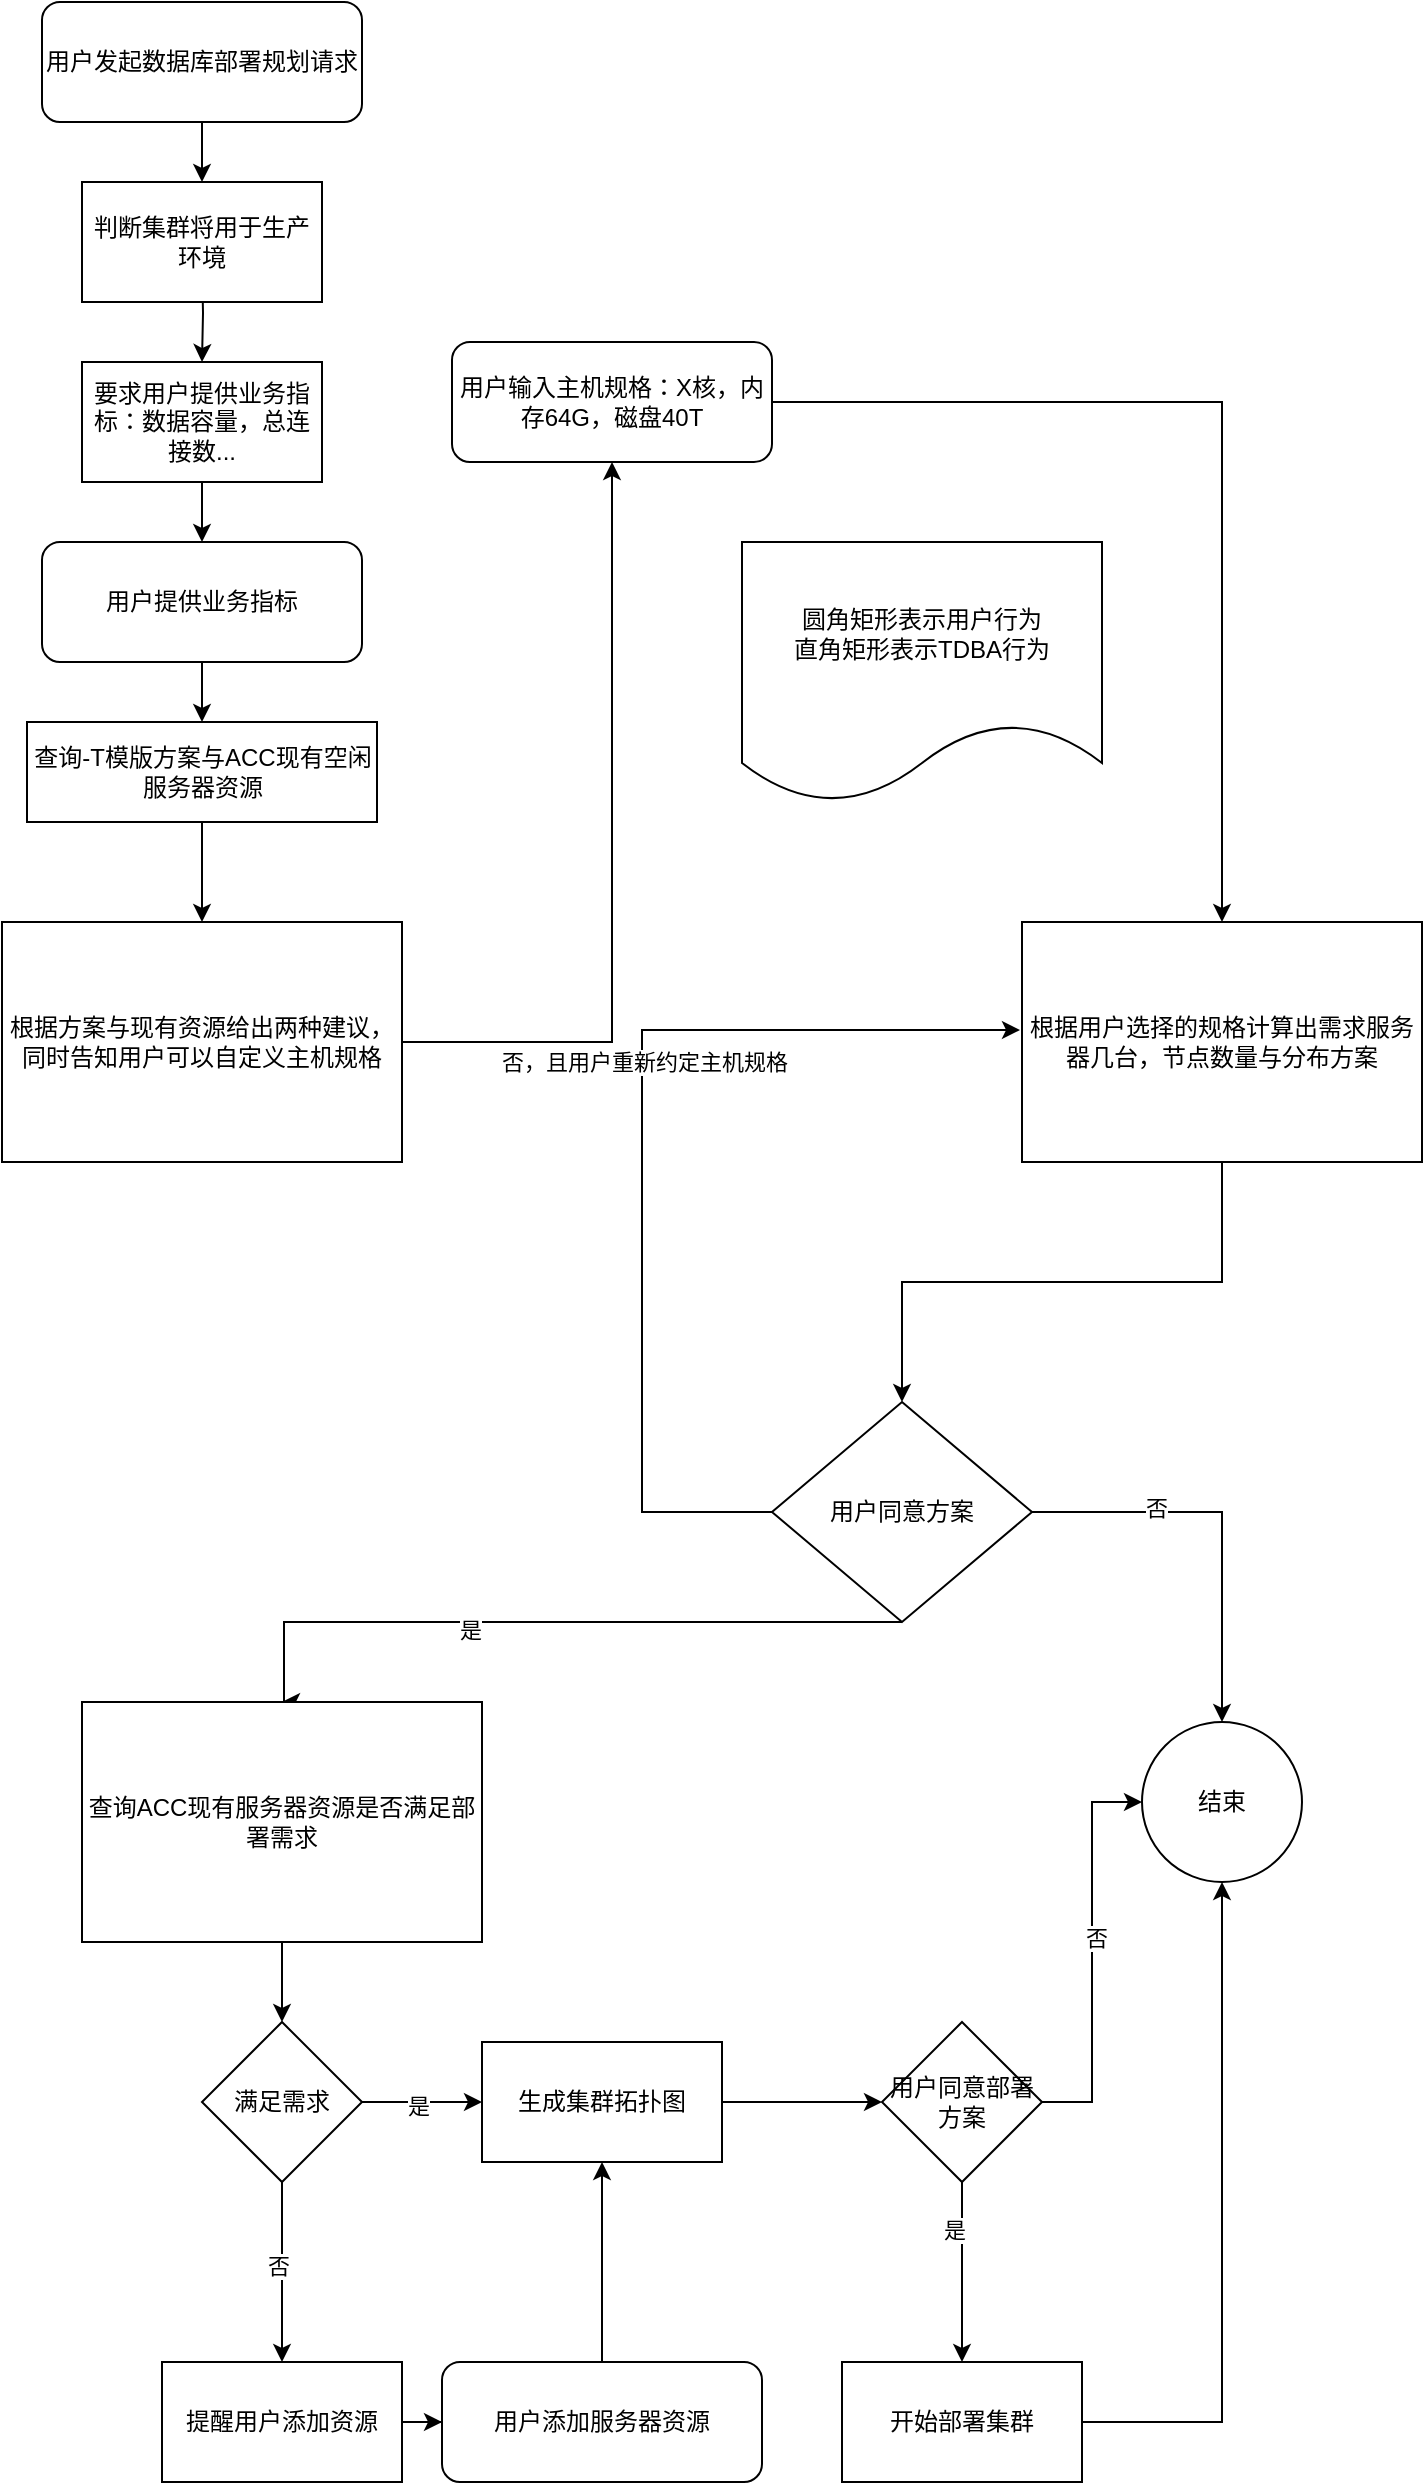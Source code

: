 <mxfile version="24.6.2" type="github">
  <diagram name="第 1 页" id="avmDc23T9HDgsjV4XYvA">
    <mxGraphModel dx="1674" dy="738" grid="1" gridSize="10" guides="1" tooltips="1" connect="1" arrows="1" fold="1" page="1" pageScale="1" pageWidth="827" pageHeight="1169" math="0" shadow="0">
      <root>
        <mxCell id="0" />
        <mxCell id="1" parent="0" />
        <mxCell id="2_RnS9Cv0YsXSPb3wlUZ-4" value="" style="edgeStyle=orthogonalEdgeStyle;rounded=0;orthogonalLoop=1;jettySize=auto;html=1;" parent="1" target="2_RnS9Cv0YsXSPb3wlUZ-2" edge="1">
          <mxGeometry relative="1" as="geometry">
            <mxPoint x="180" y="150" as="sourcePoint" />
          </mxGeometry>
        </mxCell>
        <mxCell id="2_RnS9Cv0YsXSPb3wlUZ-6" value="" style="edgeStyle=orthogonalEdgeStyle;rounded=0;orthogonalLoop=1;jettySize=auto;html=1;" parent="1" source="2_RnS9Cv0YsXSPb3wlUZ-2" target="2_RnS9Cv0YsXSPb3wlUZ-5" edge="1">
          <mxGeometry relative="1" as="geometry" />
        </mxCell>
        <mxCell id="2_RnS9Cv0YsXSPb3wlUZ-2" value="要求用户提供业务指标：数据容量，总连接数..." style="rounded=0;whiteSpace=wrap;html=1;" parent="1" vertex="1">
          <mxGeometry x="120" y="200" width="120" height="60" as="geometry" />
        </mxCell>
        <mxCell id="2_RnS9Cv0YsXSPb3wlUZ-10" value="" style="edgeStyle=orthogonalEdgeStyle;rounded=0;orthogonalLoop=1;jettySize=auto;html=1;" parent="1" source="2_RnS9Cv0YsXSPb3wlUZ-5" target="2_RnS9Cv0YsXSPb3wlUZ-9" edge="1">
          <mxGeometry relative="1" as="geometry" />
        </mxCell>
        <mxCell id="2_RnS9Cv0YsXSPb3wlUZ-5" value="用户提供业务指标" style="rounded=1;whiteSpace=wrap;html=1;" parent="1" vertex="1">
          <mxGeometry x="100" y="290" width="160" height="60" as="geometry" />
        </mxCell>
        <mxCell id="2_RnS9Cv0YsXSPb3wlUZ-12" value="" style="edgeStyle=orthogonalEdgeStyle;rounded=0;orthogonalLoop=1;jettySize=auto;html=1;" parent="1" source="2_RnS9Cv0YsXSPb3wlUZ-9" target="2_RnS9Cv0YsXSPb3wlUZ-11" edge="1">
          <mxGeometry relative="1" as="geometry" />
        </mxCell>
        <mxCell id="2_RnS9Cv0YsXSPb3wlUZ-9" value="查询-T模版方案与ACC现有空闲服务器资源" style="rounded=0;whiteSpace=wrap;html=1;" parent="1" vertex="1">
          <mxGeometry x="92.5" y="380" width="175" height="50" as="geometry" />
        </mxCell>
        <mxCell id="2_RnS9Cv0YsXSPb3wlUZ-16" style="edgeStyle=orthogonalEdgeStyle;rounded=0;orthogonalLoop=1;jettySize=auto;html=1;exitX=1;exitY=0.5;exitDx=0;exitDy=0;" parent="1" source="2_RnS9Cv0YsXSPb3wlUZ-11" target="2_RnS9Cv0YsXSPb3wlUZ-15" edge="1">
          <mxGeometry relative="1" as="geometry" />
        </mxCell>
        <mxCell id="2_RnS9Cv0YsXSPb3wlUZ-11" value="根据方案与现有资源给出两种建议，同时告知用户可以自定义主机规格" style="whiteSpace=wrap;html=1;rounded=0;" parent="1" vertex="1">
          <mxGeometry x="80" y="480" width="200" height="120" as="geometry" />
        </mxCell>
        <mxCell id="2_RnS9Cv0YsXSPb3wlUZ-18" value="" style="edgeStyle=orthogonalEdgeStyle;rounded=0;orthogonalLoop=1;jettySize=auto;html=1;" parent="1" source="2_RnS9Cv0YsXSPb3wlUZ-15" target="2_RnS9Cv0YsXSPb3wlUZ-17" edge="1">
          <mxGeometry relative="1" as="geometry" />
        </mxCell>
        <mxCell id="2_RnS9Cv0YsXSPb3wlUZ-15" value="用户输入主机规格：X核，内存64G，磁盘40T" style="rounded=1;whiteSpace=wrap;html=1;" parent="1" vertex="1">
          <mxGeometry x="305" y="190" width="160" height="60" as="geometry" />
        </mxCell>
        <mxCell id="2_RnS9Cv0YsXSPb3wlUZ-21" value="" style="edgeStyle=orthogonalEdgeStyle;rounded=0;orthogonalLoop=1;jettySize=auto;html=1;" parent="1" source="2_RnS9Cv0YsXSPb3wlUZ-17" target="2_RnS9Cv0YsXSPb3wlUZ-20" edge="1">
          <mxGeometry relative="1" as="geometry" />
        </mxCell>
        <mxCell id="2_RnS9Cv0YsXSPb3wlUZ-17" value="根据用户选择的规格计算出需求服务器几台，节点数量与分布方案" style="whiteSpace=wrap;html=1;rounded=0;" parent="1" vertex="1">
          <mxGeometry x="590" y="480" width="200" height="120" as="geometry" />
        </mxCell>
        <mxCell id="2_RnS9Cv0YsXSPb3wlUZ-22" style="edgeStyle=orthogonalEdgeStyle;rounded=0;orthogonalLoop=1;jettySize=auto;html=1;entryX=-0.005;entryY=0.45;entryDx=0;entryDy=0;entryPerimeter=0;" parent="1" source="2_RnS9Cv0YsXSPb3wlUZ-20" target="2_RnS9Cv0YsXSPb3wlUZ-17" edge="1">
          <mxGeometry relative="1" as="geometry">
            <mxPoint x="390" y="530" as="targetPoint" />
            <Array as="points">
              <mxPoint x="400" y="775" />
              <mxPoint x="400" y="534" />
            </Array>
          </mxGeometry>
        </mxCell>
        <mxCell id="2_RnS9Cv0YsXSPb3wlUZ-23" value="否，且用户重新约定主机规格" style="edgeLabel;html=1;align=center;verticalAlign=middle;resizable=0;points=[];" parent="2_RnS9Cv0YsXSPb3wlUZ-22" vertex="1" connectable="0">
          <mxGeometry x="0.175" y="-1" relative="1" as="geometry">
            <mxPoint y="1" as="offset" />
          </mxGeometry>
        </mxCell>
        <mxCell id="2_RnS9Cv0YsXSPb3wlUZ-29" value="" style="edgeStyle=orthogonalEdgeStyle;rounded=0;orthogonalLoop=1;jettySize=auto;html=1;" parent="1" source="2_RnS9Cv0YsXSPb3wlUZ-20" target="2_RnS9Cv0YsXSPb3wlUZ-28" edge="1">
          <mxGeometry relative="1" as="geometry" />
        </mxCell>
        <mxCell id="2_RnS9Cv0YsXSPb3wlUZ-31" value="否" style="edgeLabel;html=1;align=center;verticalAlign=middle;resizable=0;points=[];" parent="2_RnS9Cv0YsXSPb3wlUZ-29" vertex="1" connectable="0">
          <mxGeometry x="-0.38" y="2" relative="1" as="geometry">
            <mxPoint as="offset" />
          </mxGeometry>
        </mxCell>
        <mxCell id="2_RnS9Cv0YsXSPb3wlUZ-32" style="edgeStyle=orthogonalEdgeStyle;rounded=0;orthogonalLoop=1;jettySize=auto;html=1;exitX=0.5;exitY=1;exitDx=0;exitDy=0;" parent="1" source="2_RnS9Cv0YsXSPb3wlUZ-20" edge="1">
          <mxGeometry relative="1" as="geometry">
            <mxPoint x="220" y="870" as="targetPoint" />
            <Array as="points">
              <mxPoint x="221" y="830" />
            </Array>
          </mxGeometry>
        </mxCell>
        <mxCell id="2_RnS9Cv0YsXSPb3wlUZ-33" value="是" style="edgeLabel;html=1;align=center;verticalAlign=middle;resizable=0;points=[];" parent="2_RnS9Cv0YsXSPb3wlUZ-32" vertex="1" connectable="0">
          <mxGeometry x="0.236" y="4" relative="1" as="geometry">
            <mxPoint as="offset" />
          </mxGeometry>
        </mxCell>
        <mxCell id="2_RnS9Cv0YsXSPb3wlUZ-20" value="用户同意方案" style="rhombus;whiteSpace=wrap;html=1;rounded=0;" parent="1" vertex="1">
          <mxGeometry x="465" y="720" width="130" height="110" as="geometry" />
        </mxCell>
        <mxCell id="2_RnS9Cv0YsXSPb3wlUZ-28" value="结束" style="ellipse;whiteSpace=wrap;html=1;rounded=0;" parent="1" vertex="1">
          <mxGeometry x="650" y="880" width="80" height="80" as="geometry" />
        </mxCell>
        <mxCell id="2_RnS9Cv0YsXSPb3wlUZ-36" value="" style="edgeStyle=orthogonalEdgeStyle;rounded=0;orthogonalLoop=1;jettySize=auto;html=1;" parent="1" source="2_RnS9Cv0YsXSPb3wlUZ-34" target="2_RnS9Cv0YsXSPb3wlUZ-35" edge="1">
          <mxGeometry relative="1" as="geometry" />
        </mxCell>
        <mxCell id="2_RnS9Cv0YsXSPb3wlUZ-34" value="查询ACC现有服务器资源是否满足部署需求" style="whiteSpace=wrap;html=1;rounded=0;" parent="1" vertex="1">
          <mxGeometry x="120" y="870" width="200" height="120" as="geometry" />
        </mxCell>
        <mxCell id="2_RnS9Cv0YsXSPb3wlUZ-40" value="" style="edgeStyle=orthogonalEdgeStyle;rounded=0;orthogonalLoop=1;jettySize=auto;html=1;" parent="1" source="2_RnS9Cv0YsXSPb3wlUZ-35" target="2_RnS9Cv0YsXSPb3wlUZ-39" edge="1">
          <mxGeometry relative="1" as="geometry" />
        </mxCell>
        <mxCell id="2_RnS9Cv0YsXSPb3wlUZ-41" value="是" style="edgeLabel;html=1;align=center;verticalAlign=middle;resizable=0;points=[];" parent="2_RnS9Cv0YsXSPb3wlUZ-40" vertex="1" connectable="0">
          <mxGeometry x="-0.067" y="-2" relative="1" as="geometry">
            <mxPoint as="offset" />
          </mxGeometry>
        </mxCell>
        <mxCell id="2_RnS9Cv0YsXSPb3wlUZ-43" value="" style="edgeStyle=orthogonalEdgeStyle;rounded=0;orthogonalLoop=1;jettySize=auto;html=1;" parent="1" source="2_RnS9Cv0YsXSPb3wlUZ-35" target="2_RnS9Cv0YsXSPb3wlUZ-42" edge="1">
          <mxGeometry relative="1" as="geometry" />
        </mxCell>
        <mxCell id="2_RnS9Cv0YsXSPb3wlUZ-44" value="否" style="edgeLabel;html=1;align=center;verticalAlign=middle;resizable=0;points=[];" parent="2_RnS9Cv0YsXSPb3wlUZ-43" vertex="1" connectable="0">
          <mxGeometry x="-0.067" y="-2" relative="1" as="geometry">
            <mxPoint as="offset" />
          </mxGeometry>
        </mxCell>
        <mxCell id="2_RnS9Cv0YsXSPb3wlUZ-35" value="满足需求" style="rhombus;whiteSpace=wrap;html=1;rounded=0;" parent="1" vertex="1">
          <mxGeometry x="180" y="1030" width="80" height="80" as="geometry" />
        </mxCell>
        <mxCell id="2_RnS9Cv0YsXSPb3wlUZ-48" value="" style="edgeStyle=orthogonalEdgeStyle;rounded=0;orthogonalLoop=1;jettySize=auto;html=1;" parent="1" source="2_RnS9Cv0YsXSPb3wlUZ-39" target="2_RnS9Cv0YsXSPb3wlUZ-47" edge="1">
          <mxGeometry relative="1" as="geometry" />
        </mxCell>
        <mxCell id="2_RnS9Cv0YsXSPb3wlUZ-39" value="生成集群拓扑图" style="whiteSpace=wrap;html=1;rounded=0;" parent="1" vertex="1">
          <mxGeometry x="320" y="1040" width="120" height="60" as="geometry" />
        </mxCell>
        <mxCell id="2_RnS9Cv0YsXSPb3wlUZ-55" style="edgeStyle=orthogonalEdgeStyle;rounded=0;orthogonalLoop=1;jettySize=auto;html=1;exitX=1;exitY=0.5;exitDx=0;exitDy=0;" parent="1" source="2_RnS9Cv0YsXSPb3wlUZ-42" target="2_RnS9Cv0YsXSPb3wlUZ-54" edge="1">
          <mxGeometry relative="1" as="geometry" />
        </mxCell>
        <mxCell id="2_RnS9Cv0YsXSPb3wlUZ-42" value="提醒用户添加资源" style="whiteSpace=wrap;html=1;rounded=0;" parent="1" vertex="1">
          <mxGeometry x="160" y="1200" width="120" height="60" as="geometry" />
        </mxCell>
        <mxCell id="2_RnS9Cv0YsXSPb3wlUZ-49" style="edgeStyle=orthogonalEdgeStyle;rounded=0;orthogonalLoop=1;jettySize=auto;html=1;entryX=0;entryY=0.5;entryDx=0;entryDy=0;" parent="1" source="2_RnS9Cv0YsXSPb3wlUZ-47" target="2_RnS9Cv0YsXSPb3wlUZ-28" edge="1">
          <mxGeometry relative="1" as="geometry" />
        </mxCell>
        <mxCell id="2_RnS9Cv0YsXSPb3wlUZ-50" value="否" style="edgeLabel;html=1;align=center;verticalAlign=middle;resizable=0;points=[];" parent="2_RnS9Cv0YsXSPb3wlUZ-49" vertex="1" connectable="0">
          <mxGeometry x="0.07" y="-2" relative="1" as="geometry">
            <mxPoint as="offset" />
          </mxGeometry>
        </mxCell>
        <mxCell id="2_RnS9Cv0YsXSPb3wlUZ-52" value="" style="edgeStyle=orthogonalEdgeStyle;rounded=0;orthogonalLoop=1;jettySize=auto;html=1;" parent="1" source="2_RnS9Cv0YsXSPb3wlUZ-47" target="2_RnS9Cv0YsXSPb3wlUZ-51" edge="1">
          <mxGeometry relative="1" as="geometry" />
        </mxCell>
        <mxCell id="2_RnS9Cv0YsXSPb3wlUZ-53" value="是" style="edgeLabel;html=1;align=center;verticalAlign=middle;resizable=0;points=[];" parent="2_RnS9Cv0YsXSPb3wlUZ-52" vertex="1" connectable="0">
          <mxGeometry x="-0.467" y="-4" relative="1" as="geometry">
            <mxPoint as="offset" />
          </mxGeometry>
        </mxCell>
        <mxCell id="2_RnS9Cv0YsXSPb3wlUZ-47" value="用户同意部署方案" style="rhombus;whiteSpace=wrap;html=1;rounded=0;" parent="1" vertex="1">
          <mxGeometry x="520" y="1030" width="80" height="80" as="geometry" />
        </mxCell>
        <mxCell id="2_RnS9Cv0YsXSPb3wlUZ-57" style="edgeStyle=orthogonalEdgeStyle;rounded=0;orthogonalLoop=1;jettySize=auto;html=1;exitX=1;exitY=0.5;exitDx=0;exitDy=0;entryX=0.5;entryY=1;entryDx=0;entryDy=0;" parent="1" source="2_RnS9Cv0YsXSPb3wlUZ-51" target="2_RnS9Cv0YsXSPb3wlUZ-28" edge="1">
          <mxGeometry relative="1" as="geometry">
            <mxPoint x="690" y="970" as="targetPoint" />
          </mxGeometry>
        </mxCell>
        <mxCell id="2_RnS9Cv0YsXSPb3wlUZ-51" value="开始部署集群" style="whiteSpace=wrap;html=1;rounded=0;" parent="1" vertex="1">
          <mxGeometry x="500" y="1200" width="120" height="60" as="geometry" />
        </mxCell>
        <mxCell id="NCFBYxv4-C-78Fe6J2oB-2" style="edgeStyle=orthogonalEdgeStyle;rounded=0;orthogonalLoop=1;jettySize=auto;html=1;exitX=0.5;exitY=0;exitDx=0;exitDy=0;entryX=0.5;entryY=1;entryDx=0;entryDy=0;" edge="1" parent="1" source="2_RnS9Cv0YsXSPb3wlUZ-54" target="2_RnS9Cv0YsXSPb3wlUZ-39">
          <mxGeometry relative="1" as="geometry" />
        </mxCell>
        <mxCell id="2_RnS9Cv0YsXSPb3wlUZ-54" value="用户添加服务器资源" style="rounded=1;whiteSpace=wrap;html=1;" parent="1" vertex="1">
          <mxGeometry x="300" y="1200" width="160" height="60" as="geometry" />
        </mxCell>
        <mxCell id="NCFBYxv4-C-78Fe6J2oB-1" value="&lt;span style=&quot;text-wrap: nowrap;&quot;&gt;圆角矩形表示用户行为&lt;/span&gt;&lt;div style=&quot;text-wrap: nowrap;&quot;&gt;直角矩形表示TDBA行为&lt;/div&gt;" style="shape=document;whiteSpace=wrap;html=1;boundedLbl=1;" vertex="1" parent="1">
          <mxGeometry x="450" y="290" width="180" height="130" as="geometry" />
        </mxCell>
        <mxCell id="NCFBYxv4-C-78Fe6J2oB-7" value="" style="edgeStyle=orthogonalEdgeStyle;rounded=0;orthogonalLoop=1;jettySize=auto;html=1;" edge="1" parent="1" source="NCFBYxv4-C-78Fe6J2oB-4" target="NCFBYxv4-C-78Fe6J2oB-6">
          <mxGeometry relative="1" as="geometry" />
        </mxCell>
        <mxCell id="NCFBYxv4-C-78Fe6J2oB-4" value="用户发起数据库部署规划请求" style="rounded=1;whiteSpace=wrap;html=1;" vertex="1" parent="1">
          <mxGeometry x="100" y="20" width="160" height="60" as="geometry" />
        </mxCell>
        <mxCell id="NCFBYxv4-C-78Fe6J2oB-6" value="判断集群将用于生产环境" style="rounded=0;whiteSpace=wrap;html=1;" vertex="1" parent="1">
          <mxGeometry x="120" y="110" width="120" height="60" as="geometry" />
        </mxCell>
      </root>
    </mxGraphModel>
  </diagram>
</mxfile>
